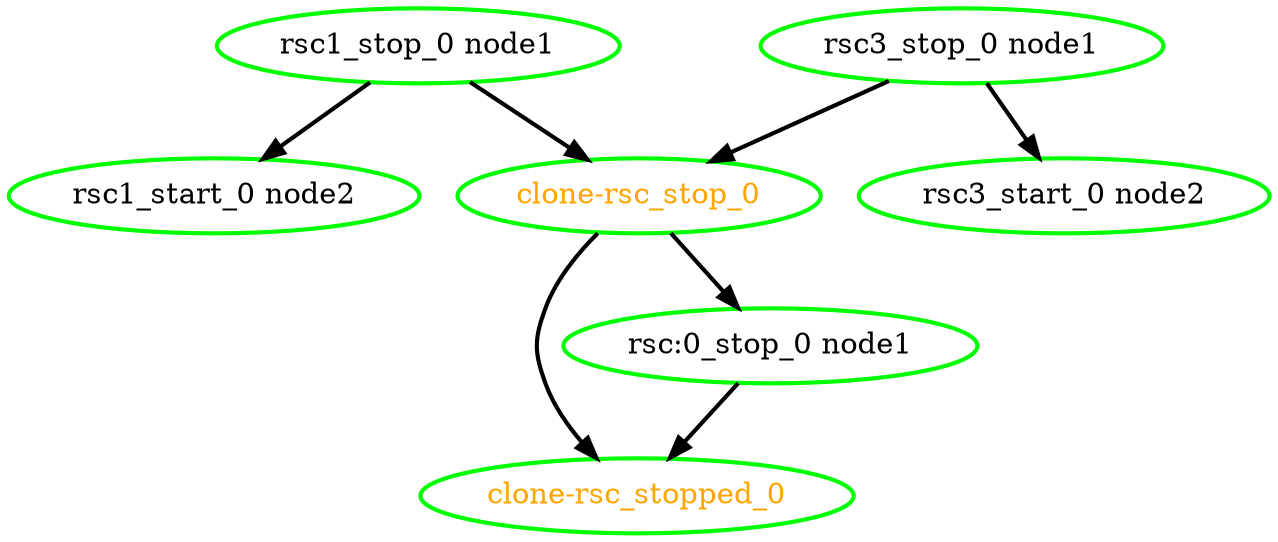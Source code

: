 digraph "g" {
"clone-rsc_stop_0" -> "clone-rsc_stopped_0" [ style = bold]
"clone-rsc_stop_0" -> "rsc:0_stop_0 node1" [ style = bold]
"clone-rsc_stop_0" [ style=bold color="green" fontcolor="orange" ]
"clone-rsc_stopped_0" [ style=bold color="green" fontcolor="orange" ]
"rsc1_start_0 node2" [ style=bold color="green" fontcolor="black" ]
"rsc1_stop_0 node1" -> "clone-rsc_stop_0" [ style = bold]
"rsc1_stop_0 node1" -> "rsc1_start_0 node2" [ style = bold]
"rsc1_stop_0 node1" [ style=bold color="green" fontcolor="black" ]
"rsc3_start_0 node2" [ style=bold color="green" fontcolor="black" ]
"rsc3_stop_0 node1" -> "clone-rsc_stop_0" [ style = bold]
"rsc3_stop_0 node1" -> "rsc3_start_0 node2" [ style = bold]
"rsc3_stop_0 node1" [ style=bold color="green" fontcolor="black" ]
"rsc:0_stop_0 node1" -> "clone-rsc_stopped_0" [ style = bold]
"rsc:0_stop_0 node1" [ style=bold color="green" fontcolor="black" ]
}
